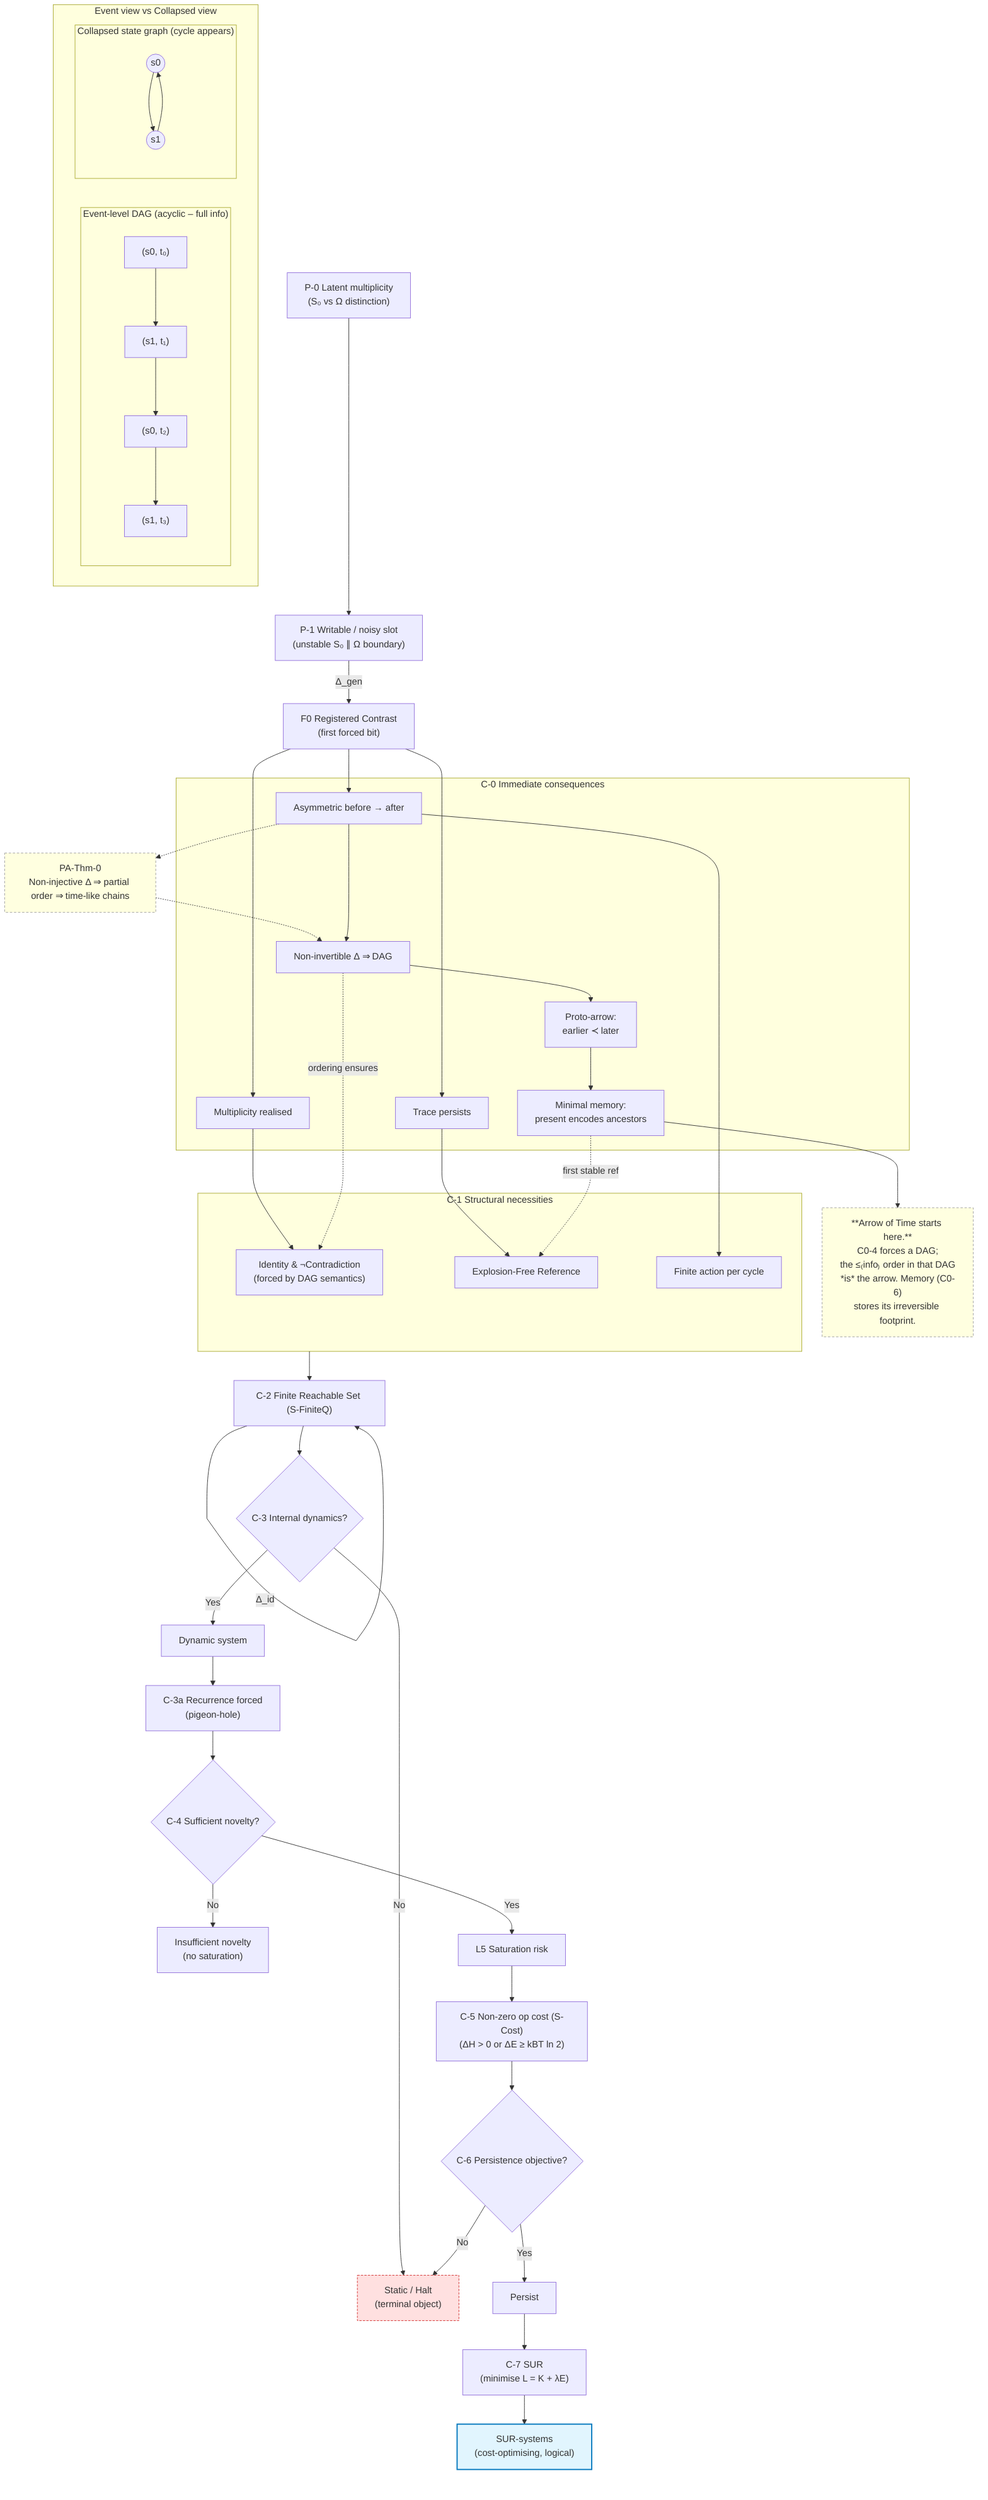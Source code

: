 flowchart TD
    %% ───────── PART A · IC LADDER WITH ARROW-OF-TIME ─────────
    P0["P-0 Latent multiplicity<br/>(S₀ vs Ω distinction)"]
    P1["P-1 Writable / noisy slot<br/>(unstable S₀ ∥ Ω boundary)"]
    P0 --> P1

    F0["F0 Registered Contrast<br/>(first forced bit)"]
    P1 -- "Δ_gen" --> F0

    subgraph C0["C-0 Immediate consequences"]
        C0_1["Multiplicity realised"]
        C0_2["Trace persists"]
        C0_3["Asymmetric before → after"]
        C0_4["Non-invertible Δ ⇒ DAG"]
        C0_5["Proto-arrow:<br/>earlier ≺ later"]
        C0_6["Minimal memory:<br/>present encodes ancestors"]
    end
    F0 --> C0_1
    F0 --> C0_2
    F0 --> C0_3

    %% Proto-arrow theorem reference
    PAT0["PA-Thm-0<br/>Non-injective Δ ⇒ partial order ⇒ time-like chains"]
    classDef note fill:#ffffe0,stroke:#9e9e9e,stroke-dasharray:4 3;
    class PAT0 note
    C0_3 -.-> PAT0
    PAT0 -.-> C0_4

    C0_3 --> C0_4
    C0_4 --> C0_5
    C0_5 --> C0_6

    subgraph C1["C-1 Structural necessities"]
        L1["Identity & ¬Contradiction<br/>(forced by DAG semantics)"]
        EFR["Explosion-Free Reference"]
        FA["Finite action per cycle"]
    end
    C0_1 --> L1
    C0_2 --> EFR
    C0_3 --> FA
    C0_4 -. "ordering ensures" .-> L1
    C0_6 -. "first stable ref" .-> EFR

    FRS["C-2 Finite Reachable Set (S-FiniteQ)"]
    C1 --> FRS
    FRS -- "Δ_id" --> FRS

    DYN{"C-3 Internal dynamics?"}
    FRS --> DYN
    TERMINAL["Static / Halt<br/>(terminal object)"]
    class TERMINAL dead
    DYNyes["Dynamic system"]
    DYN -- "No"  --> TERMINAL
    DYN -- "Yes" --> DYNyes

    REC["C-3a Recurrence forced<br/>(pigeon-hole)"]
    DYNyes --> REC

    NOVEL{"C-4 Sufficient novelty?"}
    REC --> NOVEL
    LOWNOV["Insufficient novelty<br/>(no saturation)"]
    SATRISK["L5 Saturation risk"]
    NOVEL -- "No"  --> LOWNOV
    NOVEL -- "Yes" --> SATRISK

    COST["C-5 Non-zero op cost (S-Cost)<br/>(ΔH > 0 or ΔE ≥ kBT ln 2)"]
    SATRISK --> COST

    PERS{"C-6 Persistence objective?"}
    COST --> PERS
    YESPO["Persist"]
    PERS -- "No"  --> TERMINAL
    PERS -- "Yes" --> YESPO

    SUR["C-7 SUR<br/>(minimise L = K + λE)"]
    YESPO --> SUR

    FINAL["SUR-systems<br/>(cost-optimising, logical)"]
    class FINAL final
    SUR --> FINAL

    TOT["**Arrow of Time starts here.**<br/>C0-4 forces a DAG;<br/>the ≤₍info₎ order in that DAG<br/>*is* the arrow. Memory (C0-6)<br/>stores its irreversible footprint."]
    class TOT note
    C0_6 --> TOT

    %% Styling for part A
    classDef final fill:#e1f5fe,stroke:#0277bd,stroke-width:2px;
    classDef dead  fill:#ffe0e0,stroke:#d32f2f,stroke-width:1px,stroke-dasharray:4 2;

    %% ───────── PART B · LOOP EMERGES AFTER COLLAPSE ─────────
    subgraph Loop_Demo["Event view vs Collapsed view"]
        direction LR
        subgraph EV["Event-level DAG (acyclic – full info)"]
            A0["(s0, t₀)"] --> A1["(s1, t₁)"] --> A2["(s0, t₂)"] --> A3["(s1, t₃)"]
        end
        subgraph CV["Collapsed state graph (cycle appears)"]
            S0((s0)) --> S1((s1)) --> S0
        end
    end